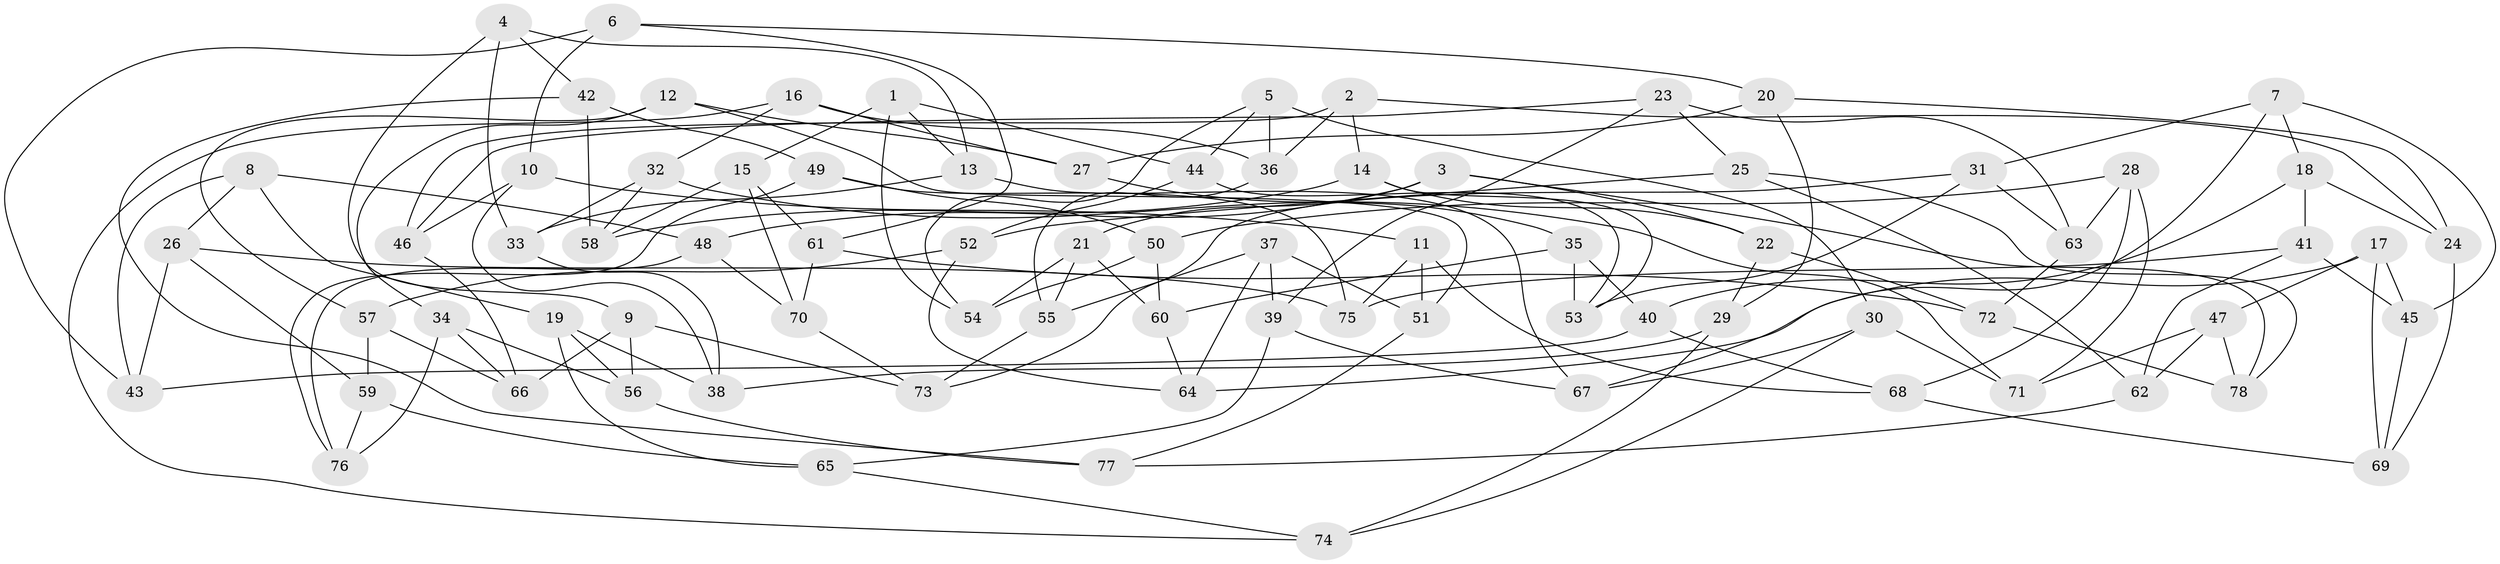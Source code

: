 // Generated by graph-tools (version 1.1) at 2025/11/02/27/25 16:11:46]
// undirected, 78 vertices, 156 edges
graph export_dot {
graph [start="1"]
  node [color=gray90,style=filled];
  1;
  2;
  3;
  4;
  5;
  6;
  7;
  8;
  9;
  10;
  11;
  12;
  13;
  14;
  15;
  16;
  17;
  18;
  19;
  20;
  21;
  22;
  23;
  24;
  25;
  26;
  27;
  28;
  29;
  30;
  31;
  32;
  33;
  34;
  35;
  36;
  37;
  38;
  39;
  40;
  41;
  42;
  43;
  44;
  45;
  46;
  47;
  48;
  49;
  50;
  51;
  52;
  53;
  54;
  55;
  56;
  57;
  58;
  59;
  60;
  61;
  62;
  63;
  64;
  65;
  66;
  67;
  68;
  69;
  70;
  71;
  72;
  73;
  74;
  75;
  76;
  77;
  78;
  1 -- 54;
  1 -- 13;
  1 -- 44;
  1 -- 15;
  2 -- 14;
  2 -- 46;
  2 -- 36;
  2 -- 24;
  3 -- 21;
  3 -- 22;
  3 -- 78;
  3 -- 48;
  4 -- 42;
  4 -- 33;
  4 -- 9;
  4 -- 13;
  5 -- 30;
  5 -- 36;
  5 -- 44;
  5 -- 54;
  6 -- 10;
  6 -- 43;
  6 -- 61;
  6 -- 20;
  7 -- 31;
  7 -- 18;
  7 -- 67;
  7 -- 45;
  8 -- 48;
  8 -- 19;
  8 -- 26;
  8 -- 43;
  9 -- 73;
  9 -- 56;
  9 -- 66;
  10 -- 46;
  10 -- 38;
  10 -- 11;
  11 -- 75;
  11 -- 51;
  11 -- 68;
  12 -- 51;
  12 -- 34;
  12 -- 57;
  12 -- 27;
  13 -- 33;
  13 -- 67;
  14 -- 58;
  14 -- 53;
  14 -- 22;
  15 -- 61;
  15 -- 70;
  15 -- 58;
  16 -- 36;
  16 -- 32;
  16 -- 74;
  16 -- 27;
  17 -- 69;
  17 -- 64;
  17 -- 47;
  17 -- 45;
  18 -- 40;
  18 -- 24;
  18 -- 41;
  19 -- 65;
  19 -- 56;
  19 -- 38;
  20 -- 29;
  20 -- 24;
  20 -- 27;
  21 -- 54;
  21 -- 60;
  21 -- 55;
  22 -- 72;
  22 -- 29;
  23 -- 39;
  23 -- 25;
  23 -- 46;
  23 -- 63;
  24 -- 69;
  25 -- 62;
  25 -- 78;
  25 -- 52;
  26 -- 75;
  26 -- 59;
  26 -- 43;
  27 -- 35;
  28 -- 71;
  28 -- 68;
  28 -- 50;
  28 -- 63;
  29 -- 38;
  29 -- 74;
  30 -- 74;
  30 -- 71;
  30 -- 67;
  31 -- 63;
  31 -- 73;
  31 -- 53;
  32 -- 71;
  32 -- 58;
  32 -- 33;
  33 -- 38;
  34 -- 56;
  34 -- 66;
  34 -- 76;
  35 -- 40;
  35 -- 60;
  35 -- 53;
  36 -- 55;
  37 -- 55;
  37 -- 39;
  37 -- 64;
  37 -- 51;
  39 -- 67;
  39 -- 65;
  40 -- 68;
  40 -- 43;
  41 -- 45;
  41 -- 75;
  41 -- 62;
  42 -- 49;
  42 -- 58;
  42 -- 77;
  44 -- 52;
  44 -- 53;
  45 -- 69;
  46 -- 66;
  47 -- 62;
  47 -- 71;
  47 -- 78;
  48 -- 70;
  48 -- 76;
  49 -- 76;
  49 -- 75;
  49 -- 50;
  50 -- 54;
  50 -- 60;
  51 -- 77;
  52 -- 64;
  52 -- 57;
  55 -- 73;
  56 -- 77;
  57 -- 66;
  57 -- 59;
  59 -- 76;
  59 -- 65;
  60 -- 64;
  61 -- 70;
  61 -- 72;
  62 -- 77;
  63 -- 72;
  65 -- 74;
  68 -- 69;
  70 -- 73;
  72 -- 78;
}
